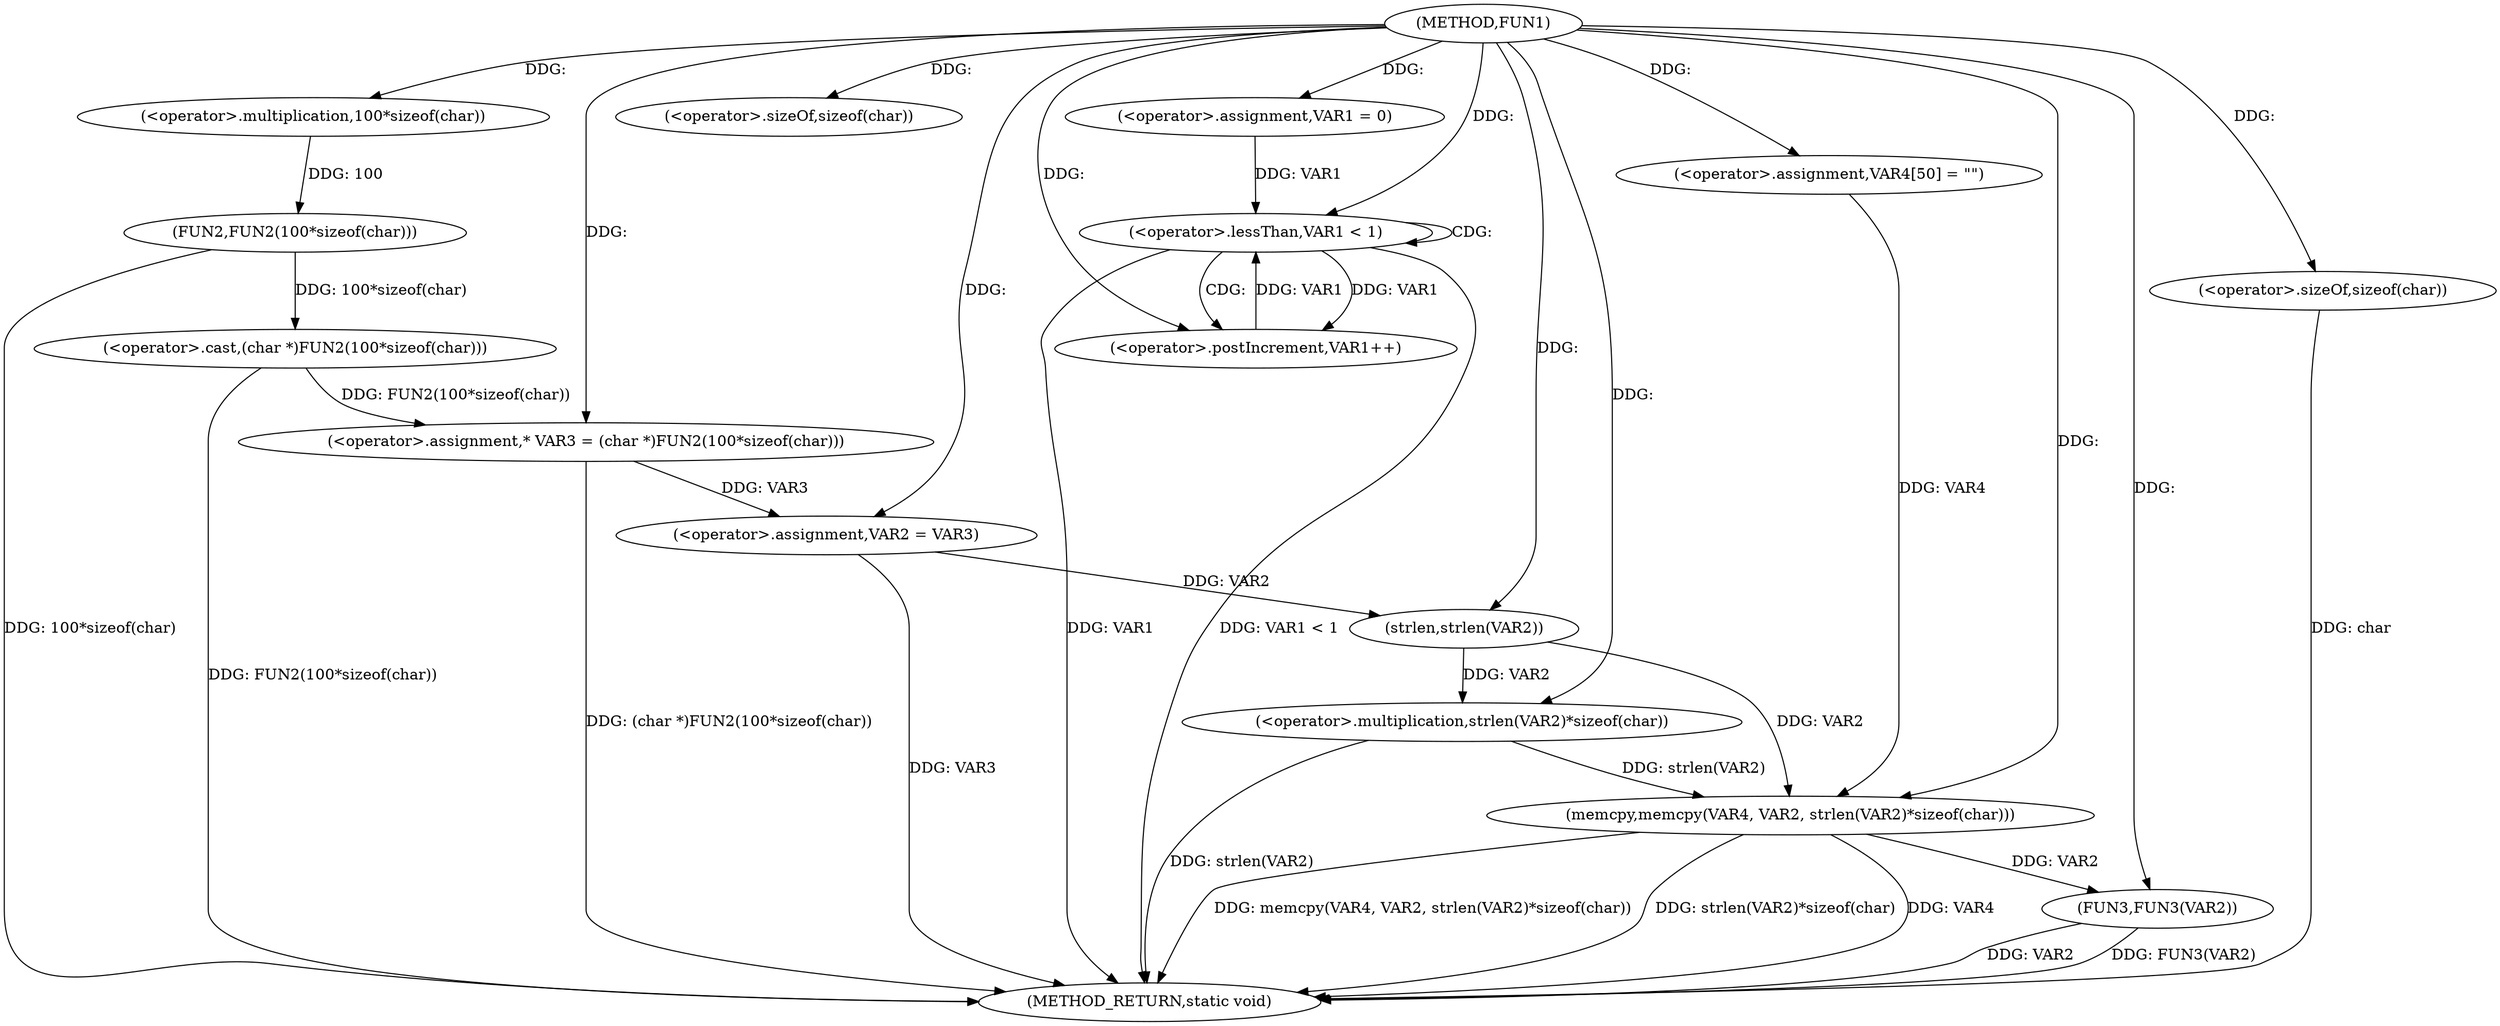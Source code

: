 digraph FUN1 {  
"1000100" [label = "(METHOD,FUN1)" ]
"1000142" [label = "(METHOD_RETURN,static void)" ]
"1000105" [label = "(<operator>.assignment,* VAR3 = (char *)FUN2(100*sizeof(char)))" ]
"1000107" [label = "(<operator>.cast,(char *)FUN2(100*sizeof(char)))" ]
"1000109" [label = "(FUN2,FUN2(100*sizeof(char)))" ]
"1000110" [label = "(<operator>.multiplication,100*sizeof(char))" ]
"1000112" [label = "(<operator>.sizeOf,sizeof(char))" ]
"1000114" [label = "(<operator>.assignment,VAR2 = VAR3)" ]
"1000118" [label = "(<operator>.assignment,VAR1 = 0)" ]
"1000121" [label = "(<operator>.lessThan,VAR1 < 1)" ]
"1000124" [label = "(<operator>.postIncrement,VAR1++)" ]
"1000129" [label = "(<operator>.assignment,VAR4[50] = \"\")" ]
"1000132" [label = "(memcpy,memcpy(VAR4, VAR2, strlen(VAR2)*sizeof(char)))" ]
"1000135" [label = "(<operator>.multiplication,strlen(VAR2)*sizeof(char))" ]
"1000136" [label = "(strlen,strlen(VAR2))" ]
"1000138" [label = "(<operator>.sizeOf,sizeof(char))" ]
"1000140" [label = "(FUN3,FUN3(VAR2))" ]
  "1000105" -> "1000142"  [ label = "DDG: (char *)FUN2(100*sizeof(char))"] 
  "1000140" -> "1000142"  [ label = "DDG: FUN3(VAR2)"] 
  "1000121" -> "1000142"  [ label = "DDG: VAR1 < 1"] 
  "1000132" -> "1000142"  [ label = "DDG: VAR4"] 
  "1000114" -> "1000142"  [ label = "DDG: VAR3"] 
  "1000107" -> "1000142"  [ label = "DDG: FUN2(100*sizeof(char))"] 
  "1000132" -> "1000142"  [ label = "DDG: memcpy(VAR4, VAR2, strlen(VAR2)*sizeof(char))"] 
  "1000140" -> "1000142"  [ label = "DDG: VAR2"] 
  "1000138" -> "1000142"  [ label = "DDG: char"] 
  "1000132" -> "1000142"  [ label = "DDG: strlen(VAR2)*sizeof(char)"] 
  "1000109" -> "1000142"  [ label = "DDG: 100*sizeof(char)"] 
  "1000135" -> "1000142"  [ label = "DDG: strlen(VAR2)"] 
  "1000121" -> "1000142"  [ label = "DDG: VAR1"] 
  "1000107" -> "1000105"  [ label = "DDG: FUN2(100*sizeof(char))"] 
  "1000100" -> "1000105"  [ label = "DDG: "] 
  "1000109" -> "1000107"  [ label = "DDG: 100*sizeof(char)"] 
  "1000110" -> "1000109"  [ label = "DDG: 100"] 
  "1000100" -> "1000110"  [ label = "DDG: "] 
  "1000100" -> "1000112"  [ label = "DDG: "] 
  "1000105" -> "1000114"  [ label = "DDG: VAR3"] 
  "1000100" -> "1000114"  [ label = "DDG: "] 
  "1000100" -> "1000118"  [ label = "DDG: "] 
  "1000124" -> "1000121"  [ label = "DDG: VAR1"] 
  "1000118" -> "1000121"  [ label = "DDG: VAR1"] 
  "1000100" -> "1000121"  [ label = "DDG: "] 
  "1000121" -> "1000124"  [ label = "DDG: VAR1"] 
  "1000100" -> "1000124"  [ label = "DDG: "] 
  "1000100" -> "1000129"  [ label = "DDG: "] 
  "1000129" -> "1000132"  [ label = "DDG: VAR4"] 
  "1000100" -> "1000132"  [ label = "DDG: "] 
  "1000136" -> "1000132"  [ label = "DDG: VAR2"] 
  "1000135" -> "1000132"  [ label = "DDG: strlen(VAR2)"] 
  "1000136" -> "1000135"  [ label = "DDG: VAR2"] 
  "1000114" -> "1000136"  [ label = "DDG: VAR2"] 
  "1000100" -> "1000136"  [ label = "DDG: "] 
  "1000100" -> "1000135"  [ label = "DDG: "] 
  "1000100" -> "1000138"  [ label = "DDG: "] 
  "1000132" -> "1000140"  [ label = "DDG: VAR2"] 
  "1000100" -> "1000140"  [ label = "DDG: "] 
  "1000121" -> "1000121"  [ label = "CDG: "] 
  "1000121" -> "1000124"  [ label = "CDG: "] 
}
